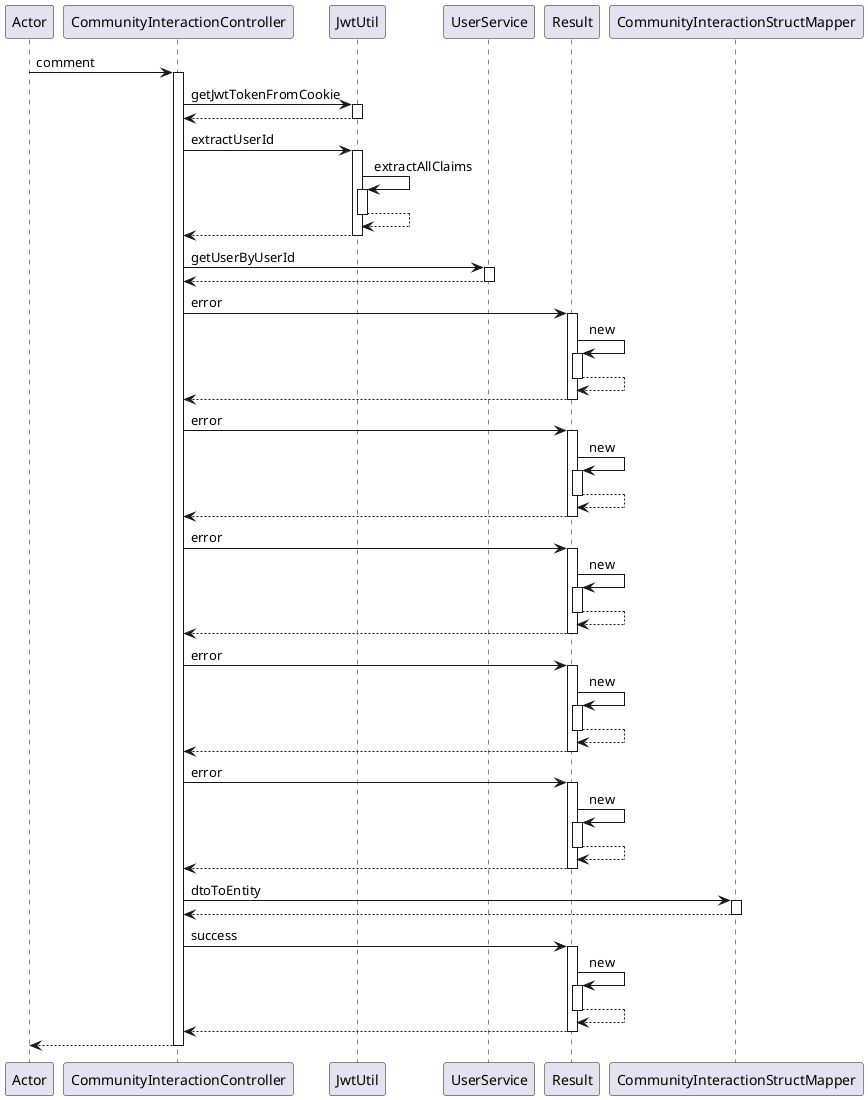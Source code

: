 @startuml
participant Actor
Actor -> CommunityInteractionController : comment
activate CommunityInteractionController
CommunityInteractionController -> JwtUtil : getJwtTokenFromCookie
activate JwtUtil
JwtUtil --> CommunityInteractionController
deactivate JwtUtil
CommunityInteractionController -> JwtUtil : extractUserId
activate JwtUtil
JwtUtil -> JwtUtil : extractAllClaims
activate JwtUtil
JwtUtil --> JwtUtil
deactivate JwtUtil
JwtUtil --> CommunityInteractionController
deactivate JwtUtil
CommunityInteractionController -> UserService : getUserByUserId
activate UserService
UserService --> CommunityInteractionController
deactivate UserService
CommunityInteractionController -> Result : error
activate Result
Result -> Result : new
activate Result
Result --> Result
deactivate Result
Result --> CommunityInteractionController
deactivate Result
CommunityInteractionController -> Result : error
activate Result
Result -> Result : new
activate Result
Result --> Result
deactivate Result
Result --> CommunityInteractionController
deactivate Result
CommunityInteractionController -> Result : error
activate Result
Result -> Result : new
activate Result
Result --> Result
deactivate Result
Result --> CommunityInteractionController
deactivate Result
CommunityInteractionController -> Result : error
activate Result
Result -> Result : new
activate Result
Result --> Result
deactivate Result
Result --> CommunityInteractionController
deactivate Result
CommunityInteractionController -> Result : error
activate Result
Result -> Result : new
activate Result
Result --> Result
deactivate Result
Result --> CommunityInteractionController
deactivate Result
CommunityInteractionController -> CommunityInteractionStructMapper : dtoToEntity
activate CommunityInteractionStructMapper
CommunityInteractionStructMapper --> CommunityInteractionController
deactivate CommunityInteractionStructMapper
CommunityInteractionController -> Result : success
activate Result
Result -> Result : new
activate Result
Result --> Result
deactivate Result
Result --> CommunityInteractionController
deactivate Result
return
@enduml
